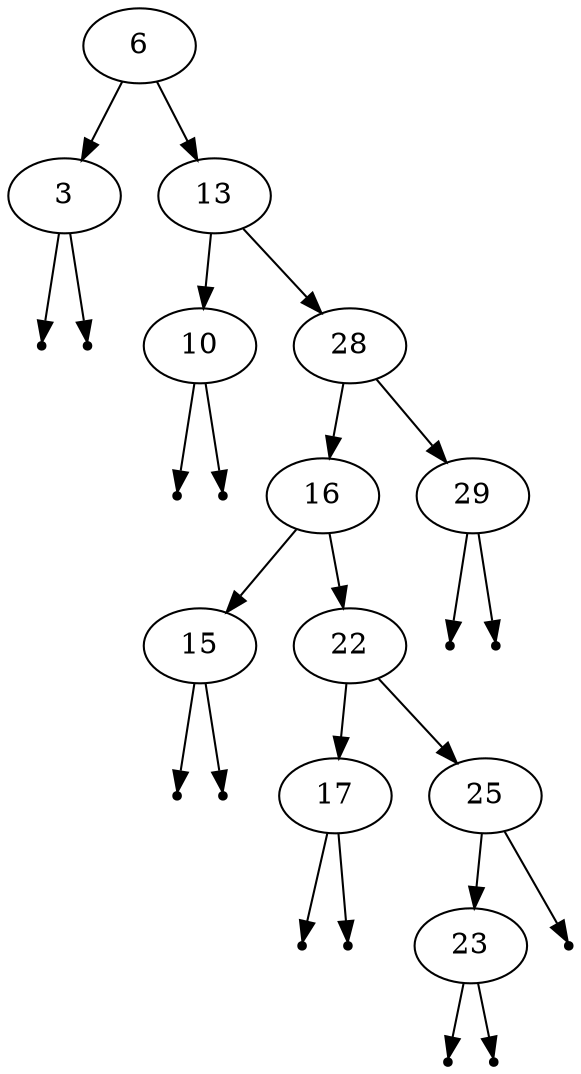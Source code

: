 digraph {
graph [ordering="out"];
6 -> 3;
null0[shape=point]
3 -> null0;
null1[shape=point]
3 -> null1;
6 -> 13;
13 -> 10;
null2[shape=point]
10 -> null2;
null3[shape=point]
10 -> null3;
13 -> 28;
28 -> 16;
16 -> 15;
null4[shape=point]
15 -> null4;
null5[shape=point]
15 -> null5;
16 -> 22;
22 -> 17;
null6[shape=point]
17 -> null6;
null7[shape=point]
17 -> null7;
22 -> 25;
25 -> 23;
null8[shape=point]
23 -> null8;
null9[shape=point]
23 -> null9;
null10[shape=point]
25 -> null10;
28 -> 29;
null11[shape=point]
29 -> null11;
null12[shape=point]
29 -> null12;
}
